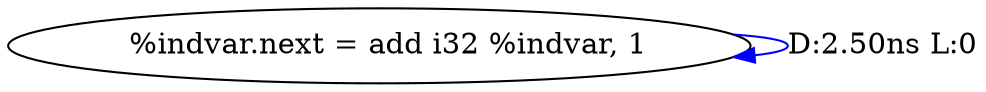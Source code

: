 digraph {
Node0x37179d0[label="  %indvar.next = add i32 %indvar, 1"];
Node0x37179d0 -> Node0x37179d0[label="D:2.50ns L:0",color=blue];
}
